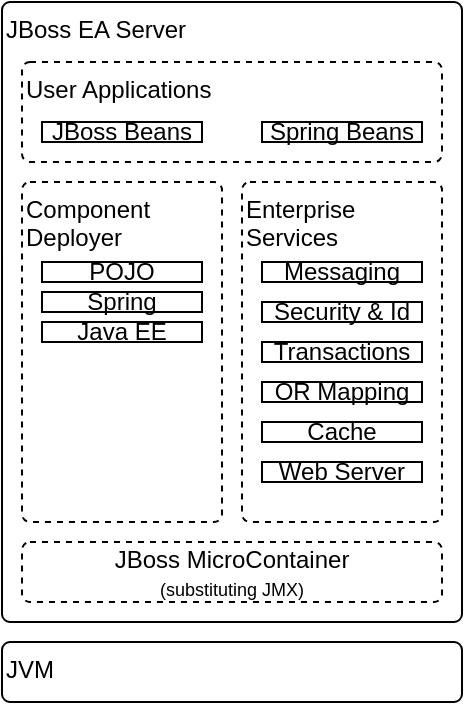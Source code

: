 <mxfile version="20.8.16" type="device"><diagram name="Page-1" id="xSK_HL0LVYVO3Gm5gVBX"><mxGraphModel dx="1050" dy="638" grid="1" gridSize="10" guides="1" tooltips="1" connect="1" arrows="1" fold="1" page="1" pageScale="1" pageWidth="850" pageHeight="1100" math="0" shadow="0"><root><mxCell id="0"/><mxCell id="1" parent="0"/><mxCell id="db_QwyICoHnyANL0dJV9-4" value="JBoss EA Server" style="rounded=1;whiteSpace=wrap;html=1;container=1;collapsible=0;recursiveResize=0;align=left;verticalAlign=top;absoluteArcSize=1;arcSize=8;" vertex="1" parent="1"><mxGeometry x="470" y="210" width="230" height="310" as="geometry"/></mxCell><mxCell id="db_QwyICoHnyANL0dJV9-16" value="JBoss MicroContainer&lt;br&gt;&lt;font style=&quot;font-size: 9px;&quot;&gt;(substituting JMX)&lt;/font&gt;" style="rounded=1;whiteSpace=wrap;html=1;container=1;collapsible=0;recursiveResize=0;align=center;verticalAlign=top;absoluteArcSize=1;arcSize=8;spacing=0;spacingBottom=0;spacingTop=-3;dashed=1;" vertex="1" parent="db_QwyICoHnyANL0dJV9-4"><mxGeometry x="10" y="270" width="210" height="30" as="geometry"/></mxCell><mxCell id="db_QwyICoHnyANL0dJV9-9" value="Enterprise Services" style="rounded=1;whiteSpace=wrap;html=1;container=1;collapsible=0;recursiveResize=0;align=left;verticalAlign=top;absoluteArcSize=1;arcSize=8;dashed=1;" vertex="1" parent="db_QwyICoHnyANL0dJV9-4"><mxGeometry x="120" y="90" width="100" height="170" as="geometry"/></mxCell><mxCell id="db_QwyICoHnyANL0dJV9-10" value="Messaging" style="rounded=0;whiteSpace=wrap;html=1;" vertex="1" parent="db_QwyICoHnyANL0dJV9-9"><mxGeometry x="10" y="40" width="80" height="10" as="geometry"/></mxCell><mxCell id="db_QwyICoHnyANL0dJV9-11" value="Security &amp;amp; Id" style="rounded=0;whiteSpace=wrap;html=1;" vertex="1" parent="db_QwyICoHnyANL0dJV9-9"><mxGeometry x="10" y="60" width="80" height="10" as="geometry"/></mxCell><mxCell id="db_QwyICoHnyANL0dJV9-14" value="Transactions" style="rounded=0;whiteSpace=wrap;html=1;" vertex="1" parent="db_QwyICoHnyANL0dJV9-9"><mxGeometry x="10" y="80" width="80" height="10" as="geometry"/></mxCell><mxCell id="db_QwyICoHnyANL0dJV9-12" value="OR Mapping" style="rounded=0;whiteSpace=wrap;html=1;" vertex="1" parent="db_QwyICoHnyANL0dJV9-9"><mxGeometry x="10" y="100" width="80" height="10" as="geometry"/></mxCell><mxCell id="db_QwyICoHnyANL0dJV9-13" value="Cache" style="rounded=0;whiteSpace=wrap;html=1;" vertex="1" parent="db_QwyICoHnyANL0dJV9-9"><mxGeometry x="10" y="120" width="80" height="10" as="geometry"/></mxCell><mxCell id="db_QwyICoHnyANL0dJV9-5" value="Component Deployer" style="rounded=1;whiteSpace=wrap;html=1;container=1;collapsible=0;recursiveResize=0;align=left;verticalAlign=top;absoluteArcSize=1;arcSize=8;dashed=1;" vertex="1" parent="db_QwyICoHnyANL0dJV9-4"><mxGeometry x="10" y="90" width="100" height="170" as="geometry"/></mxCell><mxCell id="db_QwyICoHnyANL0dJV9-6" value="POJO" style="rounded=0;whiteSpace=wrap;html=1;" vertex="1" parent="db_QwyICoHnyANL0dJV9-5"><mxGeometry x="10" y="40" width="80" height="10" as="geometry"/></mxCell><mxCell id="db_QwyICoHnyANL0dJV9-18" value="Spring" style="rounded=0;whiteSpace=wrap;html=1;" vertex="1" parent="db_QwyICoHnyANL0dJV9-5"><mxGeometry x="10" y="55" width="80" height="10" as="geometry"/></mxCell><mxCell id="db_QwyICoHnyANL0dJV9-7" value="Java EE" style="rounded=0;whiteSpace=wrap;html=1;" vertex="1" parent="db_QwyICoHnyANL0dJV9-5"><mxGeometry x="10" y="70" width="80" height="10" as="geometry"/></mxCell><mxCell id="db_QwyICoHnyANL0dJV9-3" value="User Applications" style="rounded=1;whiteSpace=wrap;html=1;container=1;collapsible=0;recursiveResize=0;align=left;verticalAlign=top;absoluteArcSize=1;arcSize=8;dashed=1;" vertex="1" parent="db_QwyICoHnyANL0dJV9-4"><mxGeometry x="10" y="30" width="210" height="50" as="geometry"/></mxCell><mxCell id="db_QwyICoHnyANL0dJV9-1" value="JBoss Beans" style="rounded=0;whiteSpace=wrap;html=1;" vertex="1" parent="db_QwyICoHnyANL0dJV9-3"><mxGeometry x="10" y="30" width="80" height="10" as="geometry"/></mxCell><mxCell id="db_QwyICoHnyANL0dJV9-2" value="Spring Beans" style="rounded=0;whiteSpace=wrap;html=1;" vertex="1" parent="db_QwyICoHnyANL0dJV9-3"><mxGeometry x="120" y="30" width="80" height="10" as="geometry"/></mxCell><mxCell id="db_QwyICoHnyANL0dJV9-17" value="JVM" style="rounded=1;whiteSpace=wrap;html=1;container=1;collapsible=0;recursiveResize=0;align=left;verticalAlign=top;absoluteArcSize=1;arcSize=8;" vertex="1" parent="1"><mxGeometry x="470" y="530" width="230" height="30" as="geometry"/></mxCell><mxCell id="db_QwyICoHnyANL0dJV9-21" value="Web Server" style="rounded=0;whiteSpace=wrap;html=1;" vertex="1" parent="1"><mxGeometry x="600" y="440" width="80" height="10" as="geometry"/></mxCell></root></mxGraphModel></diagram></mxfile>